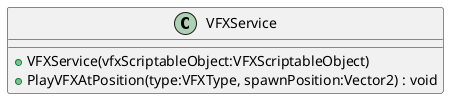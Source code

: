 @startuml
class VFXService {
    + VFXService(vfxScriptableObject:VFXScriptableObject)
    + PlayVFXAtPosition(type:VFXType, spawnPosition:Vector2) : void
}
@enduml
